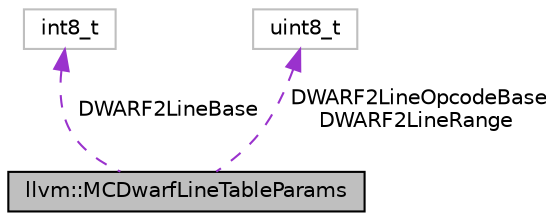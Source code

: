 digraph "llvm::MCDwarfLineTableParams"
{
 // LATEX_PDF_SIZE
  bgcolor="transparent";
  edge [fontname="Helvetica",fontsize="10",labelfontname="Helvetica",labelfontsize="10"];
  node [fontname="Helvetica",fontsize="10",shape=record];
  Node1 [label="llvm::MCDwarfLineTableParams",height=0.2,width=0.4,color="black", fillcolor="grey75", style="filled", fontcolor="black",tooltip=" "];
  Node2 -> Node1 [dir="back",color="darkorchid3",fontsize="10",style="dashed",label=" DWARF2LineBase" ,fontname="Helvetica"];
  Node2 [label="int8_t",height=0.2,width=0.4,color="grey75",tooltip=" "];
  Node3 -> Node1 [dir="back",color="darkorchid3",fontsize="10",style="dashed",label=" DWARF2LineOpcodeBase\nDWARF2LineRange" ,fontname="Helvetica"];
  Node3 [label="uint8_t",height=0.2,width=0.4,color="grey75",tooltip=" "];
}
